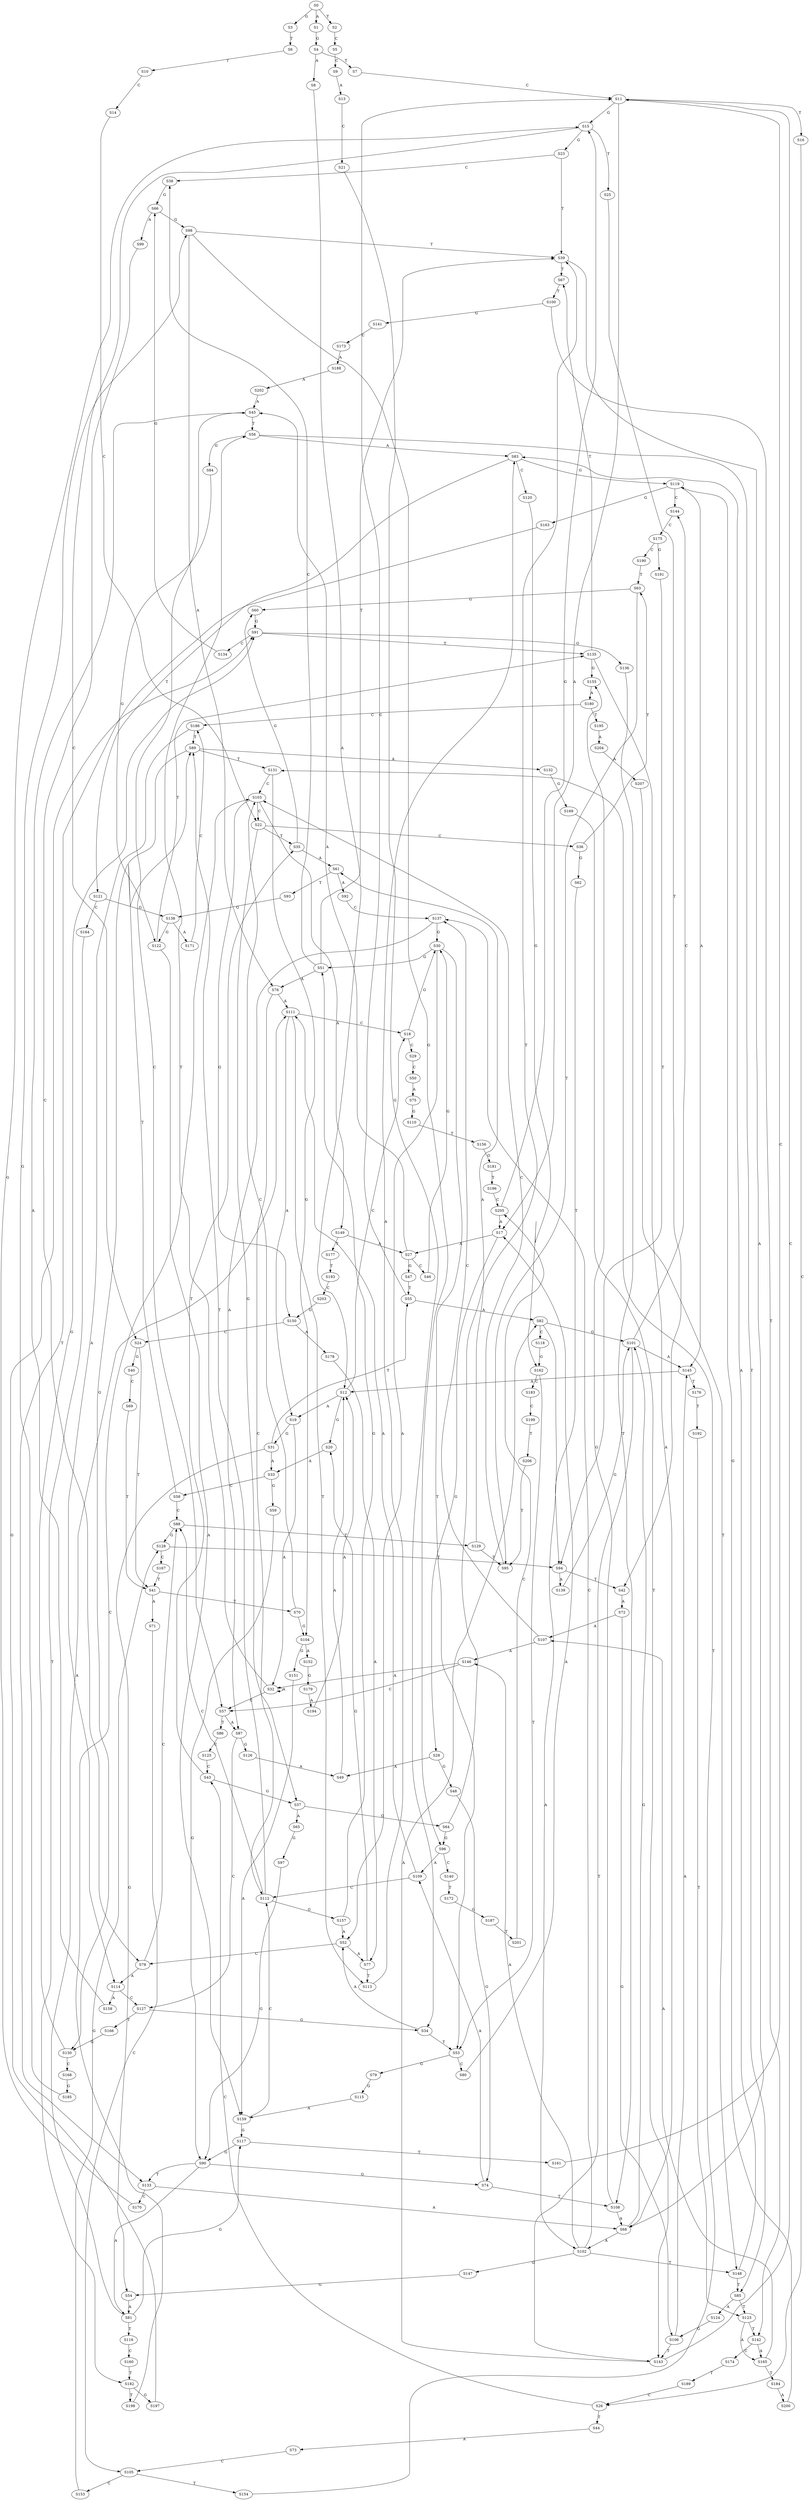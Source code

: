 strict digraph  {
	S0 -> S1 [ label = A ];
	S0 -> S2 [ label = T ];
	S0 -> S3 [ label = G ];
	S1 -> S4 [ label = G ];
	S2 -> S5 [ label = C ];
	S3 -> S6 [ label = T ];
	S4 -> S7 [ label = T ];
	S4 -> S8 [ label = A ];
	S5 -> S9 [ label = C ];
	S6 -> S10 [ label = T ];
	S7 -> S11 [ label = C ];
	S8 -> S12 [ label = A ];
	S9 -> S13 [ label = A ];
	S10 -> S14 [ label = C ];
	S11 -> S15 [ label = G ];
	S11 -> S16 [ label = T ];
	S11 -> S17 [ label = A ];
	S12 -> S18 [ label = C ];
	S12 -> S19 [ label = A ];
	S12 -> S20 [ label = G ];
	S13 -> S21 [ label = C ];
	S14 -> S22 [ label = C ];
	S15 -> S23 [ label = G ];
	S15 -> S24 [ label = C ];
	S15 -> S25 [ label = T ];
	S16 -> S26 [ label = C ];
	S17 -> S27 [ label = A ];
	S17 -> S28 [ label = G ];
	S18 -> S29 [ label = C ];
	S18 -> S30 [ label = G ];
	S19 -> S31 [ label = G ];
	S19 -> S32 [ label = A ];
	S20 -> S33 [ label = A ];
	S21 -> S34 [ label = G ];
	S22 -> S35 [ label = T ];
	S22 -> S36 [ label = C ];
	S22 -> S37 [ label = G ];
	S23 -> S38 [ label = C ];
	S23 -> S39 [ label = T ];
	S24 -> S40 [ label = G ];
	S24 -> S41 [ label = T ];
	S25 -> S42 [ label = T ];
	S26 -> S43 [ label = C ];
	S26 -> S44 [ label = T ];
	S27 -> S45 [ label = A ];
	S27 -> S46 [ label = C ];
	S27 -> S47 [ label = G ];
	S28 -> S48 [ label = G ];
	S28 -> S49 [ label = A ];
	S29 -> S50 [ label = C ];
	S30 -> S51 [ label = G ];
	S30 -> S52 [ label = A ];
	S30 -> S53 [ label = T ];
	S31 -> S33 [ label = A ];
	S31 -> S54 [ label = G ];
	S31 -> S55 [ label = T ];
	S32 -> S56 [ label = T ];
	S32 -> S32 [ label = A ];
	S32 -> S57 [ label = C ];
	S33 -> S58 [ label = C ];
	S33 -> S59 [ label = G ];
	S34 -> S52 [ label = A ];
	S34 -> S53 [ label = T ];
	S35 -> S60 [ label = G ];
	S35 -> S61 [ label = A ];
	S36 -> S62 [ label = G ];
	S36 -> S63 [ label = T ];
	S37 -> S64 [ label = G ];
	S37 -> S65 [ label = A ];
	S38 -> S66 [ label = G ];
	S39 -> S67 [ label = T ];
	S39 -> S68 [ label = A ];
	S40 -> S69 [ label = C ];
	S41 -> S70 [ label = T ];
	S41 -> S71 [ label = A ];
	S42 -> S72 [ label = A ];
	S43 -> S35 [ label = T ];
	S43 -> S37 [ label = G ];
	S44 -> S73 [ label = A ];
	S45 -> S56 [ label = T ];
	S45 -> S57 [ label = C ];
	S46 -> S30 [ label = G ];
	S47 -> S55 [ label = T ];
	S48 -> S74 [ label = G ];
	S49 -> S12 [ label = A ];
	S50 -> S75 [ label = A ];
	S51 -> S38 [ label = C ];
	S51 -> S39 [ label = T ];
	S51 -> S76 [ label = A ];
	S52 -> S77 [ label = A ];
	S52 -> S78 [ label = C ];
	S53 -> S79 [ label = G ];
	S53 -> S80 [ label = C ];
	S54 -> S81 [ label = A ];
	S55 -> S82 [ label = A ];
	S55 -> S11 [ label = C ];
	S56 -> S83 [ label = A ];
	S56 -> S84 [ label = G ];
	S56 -> S85 [ label = T ];
	S57 -> S86 [ label = T ];
	S57 -> S87 [ label = A ];
	S58 -> S88 [ label = C ];
	S58 -> S89 [ label = T ];
	S59 -> S90 [ label = G ];
	S60 -> S91 [ label = G ];
	S61 -> S92 [ label = A ];
	S61 -> S93 [ label = T ];
	S62 -> S94 [ label = T ];
	S63 -> S95 [ label = T ];
	S63 -> S60 [ label = G ];
	S64 -> S96 [ label = G ];
	S64 -> S39 [ label = T ];
	S65 -> S97 [ label = G ];
	S66 -> S98 [ label = G ];
	S66 -> S99 [ label = A ];
	S67 -> S100 [ label = T ];
	S68 -> S101 [ label = G ];
	S68 -> S102 [ label = A ];
	S69 -> S41 [ label = T ];
	S70 -> S103 [ label = C ];
	S70 -> S104 [ label = G ];
	S71 -> S105 [ label = C ];
	S72 -> S106 [ label = G ];
	S72 -> S107 [ label = A ];
	S73 -> S105 [ label = C ];
	S74 -> S108 [ label = T ];
	S74 -> S109 [ label = A ];
	S75 -> S110 [ label = G ];
	S76 -> S111 [ label = A ];
	S76 -> S112 [ label = C ];
	S77 -> S20 [ label = G ];
	S77 -> S113 [ label = T ];
	S78 -> S88 [ label = C ];
	S78 -> S114 [ label = A ];
	S79 -> S115 [ label = G ];
	S80 -> S17 [ label = A ];
	S81 -> S116 [ label = T ];
	S81 -> S111 [ label = A ];
	S81 -> S117 [ label = G ];
	S82 -> S118 [ label = C ];
	S82 -> S101 [ label = G ];
	S82 -> S102 [ label = A ];
	S83 -> S119 [ label = G ];
	S83 -> S120 [ label = C ];
	S83 -> S121 [ label = T ];
	S84 -> S122 [ label = G ];
	S85 -> S123 [ label = T ];
	S85 -> S124 [ label = A ];
	S86 -> S125 [ label = C ];
	S87 -> S126 [ label = G ];
	S87 -> S127 [ label = C ];
	S88 -> S128 [ label = G ];
	S88 -> S129 [ label = T ];
	S89 -> S130 [ label = G ];
	S89 -> S131 [ label = T ];
	S89 -> S132 [ label = A ];
	S90 -> S133 [ label = T ];
	S90 -> S81 [ label = A ];
	S90 -> S74 [ label = G ];
	S91 -> S134 [ label = C ];
	S91 -> S135 [ label = T ];
	S91 -> S136 [ label = G ];
	S92 -> S137 [ label = C ];
	S93 -> S138 [ label = G ];
	S94 -> S139 [ label = A ];
	S94 -> S42 [ label = T ];
	S95 -> S103 [ label = C ];
	S96 -> S109 [ label = A ];
	S96 -> S140 [ label = C ];
	S97 -> S90 [ label = G ];
	S98 -> S39 [ label = T ];
	S98 -> S96 [ label = G ];
	S98 -> S76 [ label = A ];
	S99 -> S78 [ label = C ];
	S100 -> S141 [ label = G ];
	S100 -> S142 [ label = T ];
	S101 -> S143 [ label = T ];
	S101 -> S144 [ label = C ];
	S101 -> S145 [ label = A ];
	S102 -> S137 [ label = C ];
	S102 -> S146 [ label = A ];
	S102 -> S147 [ label = G ];
	S102 -> S148 [ label = T ];
	S103 -> S22 [ label = C ];
	S103 -> S149 [ label = A ];
	S103 -> S150 [ label = G ];
	S104 -> S151 [ label = G ];
	S104 -> S152 [ label = A ];
	S105 -> S153 [ label = C ];
	S105 -> S154 [ label = T ];
	S106 -> S143 [ label = T ];
	S106 -> S145 [ label = A ];
	S107 -> S137 [ label = C ];
	S107 -> S146 [ label = A ];
	S108 -> S68 [ label = A ];
	S108 -> S155 [ label = G ];
	S109 -> S112 [ label = C ];
	S109 -> S111 [ label = A ];
	S110 -> S156 [ label = T ];
	S111 -> S19 [ label = A ];
	S111 -> S113 [ label = T ];
	S111 -> S18 [ label = C ];
	S112 -> S157 [ label = G ];
	S112 -> S89 [ label = T ];
	S112 -> S88 [ label = C ];
	S113 -> S83 [ label = A ];
	S114 -> S127 [ label = C ];
	S114 -> S158 [ label = A ];
	S115 -> S159 [ label = A ];
	S116 -> S160 [ label = C ];
	S117 -> S90 [ label = G ];
	S117 -> S161 [ label = T ];
	S118 -> S162 [ label = G ];
	S119 -> S144 [ label = C ];
	S119 -> S163 [ label = G ];
	S119 -> S145 [ label = A ];
	S120 -> S162 [ label = G ];
	S121 -> S164 [ label = C ];
	S121 -> S138 [ label = G ];
	S122 -> S159 [ label = A ];
	S122 -> S135 [ label = T ];
	S123 -> S142 [ label = T ];
	S123 -> S165 [ label = A ];
	S124 -> S106 [ label = G ];
	S125 -> S43 [ label = C ];
	S126 -> S49 [ label = A ];
	S127 -> S166 [ label = T ];
	S127 -> S34 [ label = G ];
	S128 -> S167 [ label = C ];
	S128 -> S94 [ label = T ];
	S129 -> S95 [ label = T ];
	S129 -> S61 [ label = A ];
	S130 -> S168 [ label = C ];
	S130 -> S91 [ label = G ];
	S131 -> S103 [ label = C ];
	S131 -> S104 [ label = G ];
	S132 -> S169 [ label = G ];
	S133 -> S170 [ label = C ];
	S133 -> S68 [ label = A ];
	S134 -> S66 [ label = G ];
	S135 -> S68 [ label = A ];
	S135 -> S155 [ label = G ];
	S135 -> S67 [ label = T ];
	S136 -> S108 [ label = T ];
	S137 -> S30 [ label = G ];
	S137 -> S87 [ label = A ];
	S138 -> S122 [ label = G ];
	S138 -> S171 [ label = A ];
	S139 -> S101 [ label = G ];
	S140 -> S172 [ label = T ];
	S141 -> S173 [ label = C ];
	S142 -> S174 [ label = C ];
	S142 -> S165 [ label = A ];
	S143 -> S11 [ label = C ];
	S143 -> S82 [ label = A ];
	S144 -> S175 [ label = C ];
	S145 -> S12 [ label = A ];
	S145 -> S176 [ label = T ];
	S146 -> S32 [ label = A ];
	S146 -> S57 [ label = C ];
	S147 -> S54 [ label = G ];
	S148 -> S85 [ label = T ];
	S148 -> S83 [ label = A ];
	S149 -> S27 [ label = A ];
	S149 -> S177 [ label = T ];
	S150 -> S178 [ label = A ];
	S150 -> S24 [ label = C ];
	S151 -> S159 [ label = A ];
	S152 -> S179 [ label = G ];
	S153 -> S128 [ label = G ];
	S154 -> S131 [ label = T ];
	S155 -> S180 [ label = A ];
	S156 -> S181 [ label = G ];
	S157 -> S52 [ label = A ];
	S157 -> S51 [ label = G ];
	S158 -> S45 [ label = A ];
	S159 -> S112 [ label = C ];
	S159 -> S117 [ label = G ];
	S160 -> S182 [ label = T ];
	S161 -> S11 [ label = C ];
	S162 -> S53 [ label = T ];
	S162 -> S183 [ label = C ];
	S163 -> S133 [ label = T ];
	S164 -> S182 [ label = T ];
	S165 -> S184 [ label = T ];
	S165 -> S107 [ label = A ];
	S166 -> S130 [ label = G ];
	S167 -> S41 [ label = T ];
	S168 -> S185 [ label = G ];
	S169 -> S143 [ label = T ];
	S170 -> S15 [ label = G ];
	S171 -> S186 [ label = C ];
	S172 -> S187 [ label = G ];
	S173 -> S188 [ label = A ];
	S174 -> S189 [ label = T ];
	S175 -> S190 [ label = C ];
	S175 -> S191 [ label = G ];
	S176 -> S192 [ label = T ];
	S177 -> S193 [ label = T ];
	S178 -> S77 [ label = A ];
	S179 -> S194 [ label = A ];
	S180 -> S195 [ label = T ];
	S180 -> S186 [ label = C ];
	S181 -> S196 [ label = T ];
	S182 -> S197 [ label = G ];
	S182 -> S198 [ label = T ];
	S183 -> S199 [ label = C ];
	S184 -> S200 [ label = A ];
	S185 -> S98 [ label = G ];
	S186 -> S89 [ label = T ];
	S186 -> S114 [ label = A ];
	S187 -> S201 [ label = T ];
	S188 -> S202 [ label = A ];
	S189 -> S26 [ label = C ];
	S190 -> S63 [ label = T ];
	S191 -> S94 [ label = T ];
	S192 -> S123 [ label = T ];
	S193 -> S203 [ label = C ];
	S194 -> S12 [ label = A ];
	S195 -> S204 [ label = A ];
	S196 -> S205 [ label = C ];
	S197 -> S91 [ label = G ];
	S198 -> S103 [ label = C ];
	S199 -> S206 [ label = T ];
	S200 -> S119 [ label = G ];
	S201 -> S205 [ label = C ];
	S202 -> S45 [ label = A ];
	S203 -> S150 [ label = G ];
	S204 -> S207 [ label = A ];
	S205 -> S15 [ label = G ];
	S205 -> S17 [ label = A ];
	S206 -> S95 [ label = T ];
	S207 -> S148 [ label = T ];
}
